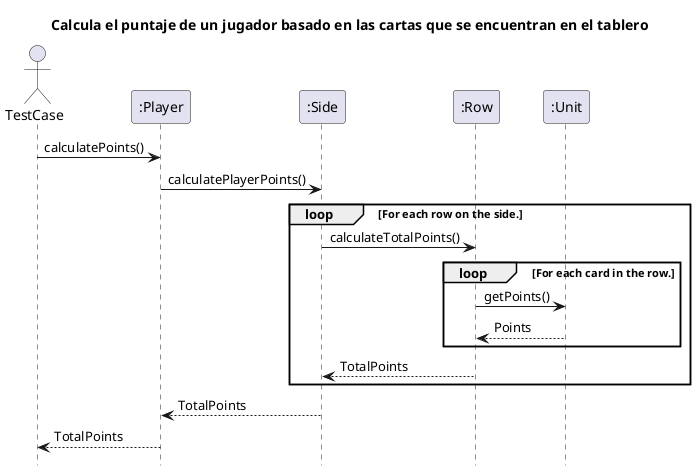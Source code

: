 @startuml

hide footbox
title Calcula el puntaje de un jugador basado en las cartas que se encuentran en el tablero

actor TestCase

participant ":Player" as player
participant ":Side" as side
participant ":Row" as row
participant ":Unit" as unit

TestCase -> player : calculatePoints()
player -> side : calculatePlayerPoints()

loop For each row on the side.
    side -> row : calculateTotalPoints()

    loop For each card in the row.
        row -> unit : getPoints()
        unit --> row : Points
    end

    row --> side : TotalPoints
end

side --> player : TotalPoints
player --> TestCase : TotalPoints

@enduml